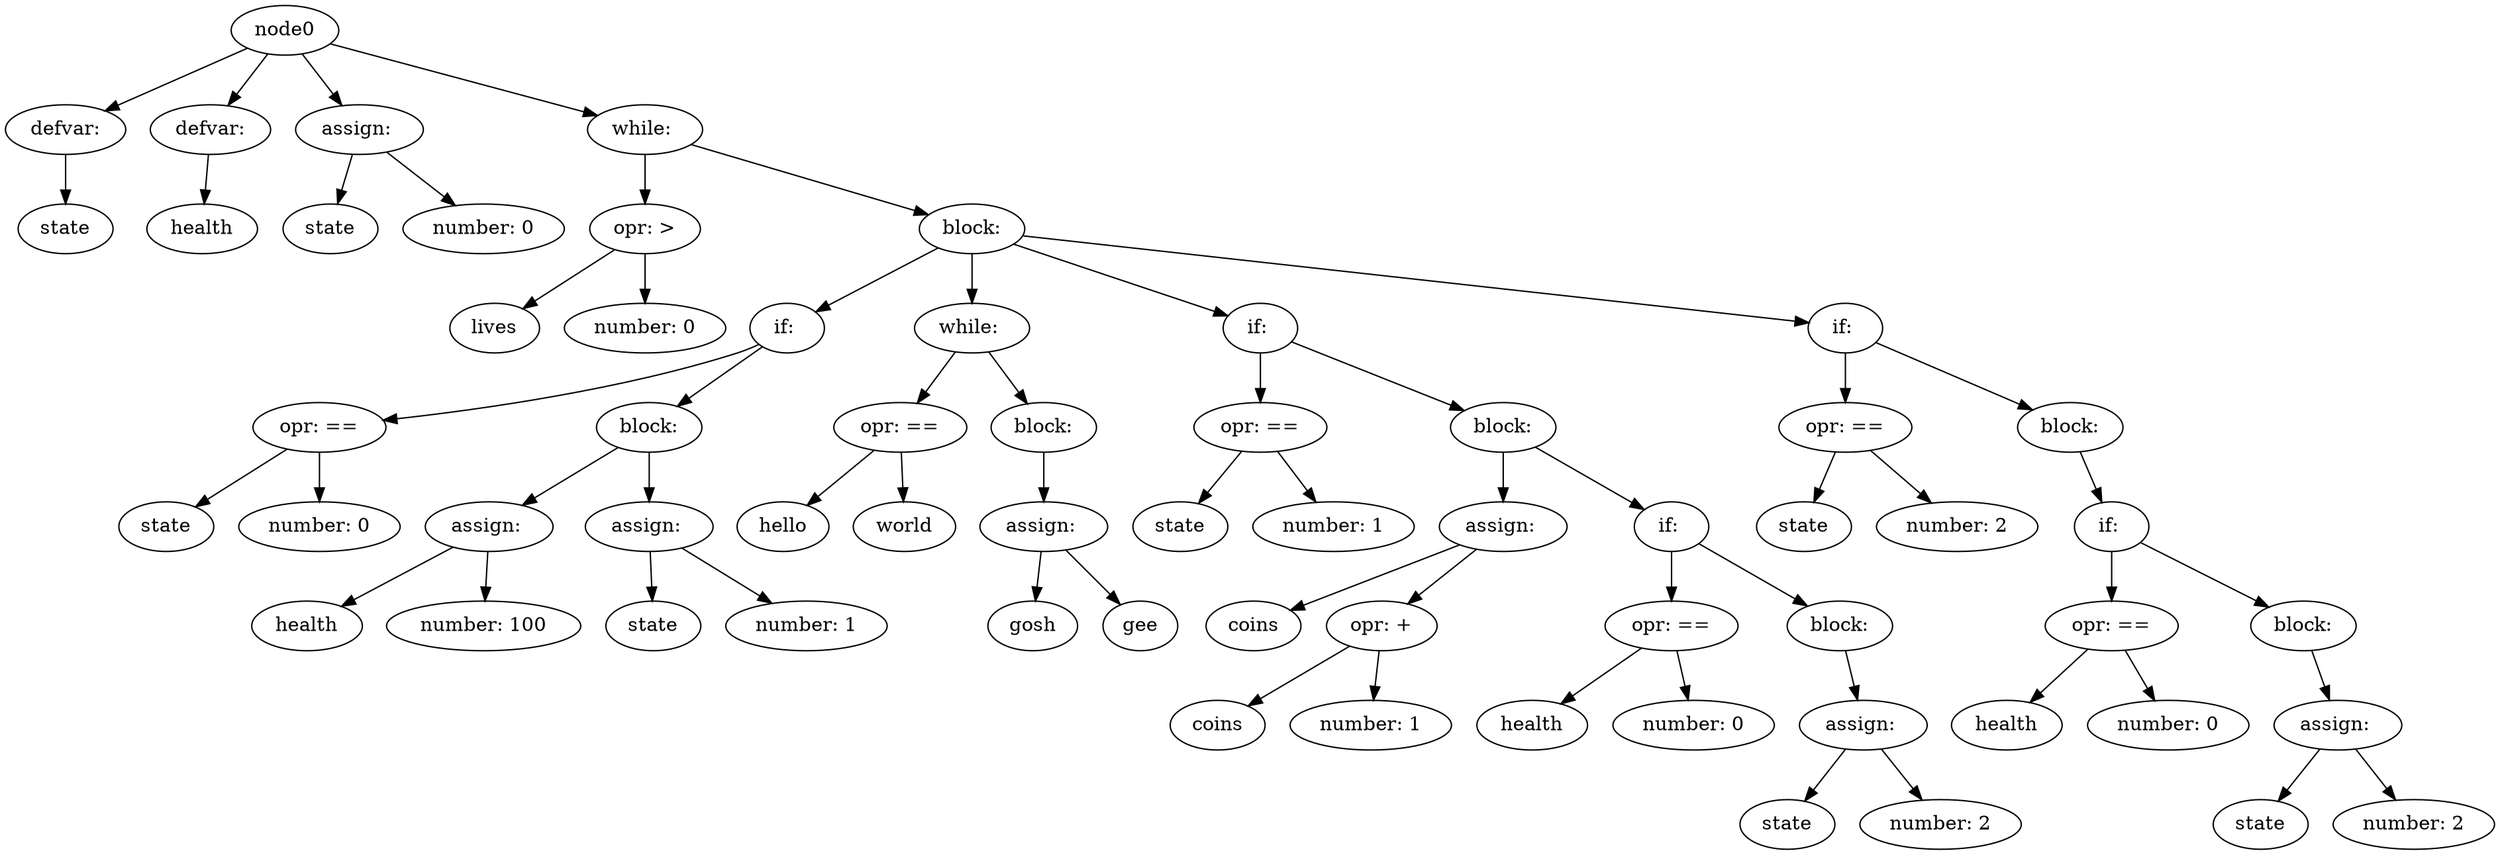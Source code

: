 digraph G {
node2 [ label = "defvar:" ];
node0 -> node2;
node1 [ label = "state"];
node2 -> node1;
node4 [ label = "defvar:" ];
node0 -> node4;
node3 [ label = "health"];
node4 -> node3;
node7 [ label = "assign: "];
node0 -> node7;
node5 [ label = "state"];
node7 -> node5;
node6 [ label = "number: 0"];
node7 -> node6;
node62 [ label = "while: "];
node0 -> node62;
node8 [ label = "lives"];
node10 -> node8;
node10 [ label = "opr: >"];
node9 [ label = "number: 0"];
node10 -> node9;
node62 -> node10;
node11 [ label = "block:" ];
node62 -> node11;
node22 [ label = "if: "];
node11 -> node22;
node12 [ label = "state"];
node14 -> node12;
node14 [ label = "opr: =="];
node13 [ label = "number: 0"];
node14 -> node13;
node22 -> node14;
node15 [ label = "block:" ];
node22 -> node15;
node18 [ label = "assign: "];
node15 -> node18;
node16 [ label = "health"];
node18 -> node16;
node17 [ label = "number: 100"];
node18 -> node17;
node21 [ label = "assign: "];
node15 -> node21;
node19 [ label = "state"];
node21 -> node19;
node20 [ label = "number: 1"];
node21 -> node20;
node30 [ label = "while: "];
node11 -> node30;
node23 [ label = "hello"];
node25 -> node23;
node25 [ label = "opr: =="];
node24 [ label = "world"];
node25 -> node24;
node30 -> node25;
node26 [ label = "block:" ];
node30 -> node26;
node29 [ label = "assign: "];
node26 -> node29;
node27 [ label = "gosh"];
node29 -> node27;
node28 [ label = "gee"];
node29 -> node28;
node48 [ label = "if: "];
node11 -> node48;
node31 [ label = "state"];
node33 -> node31;
node33 [ label = "opr: =="];
node32 [ label = "number: 1"];
node33 -> node32;
node48 -> node33;
node34 [ label = "block:" ];
node48 -> node34;
node39 [ label = "assign: "];
node34 -> node39;
node35 [ label = "coins"];
node39 -> node35;
node36 [ label = "coins"];
node38 -> node36;
node38 [ label = "opr: +"];
node37 [ label = "number: 1"];
node38 -> node37;
node39 -> node38;
node47 [ label = "if: "];
node34 -> node47;
node40 [ label = "health"];
node42 -> node40;
node42 [ label = "opr: =="];
node41 [ label = "number: 0"];
node42 -> node41;
node47 -> node42;
node43 [ label = "block:" ];
node47 -> node43;
node46 [ label = "assign: "];
node43 -> node46;
node44 [ label = "state"];
node46 -> node44;
node45 [ label = "number: 2"];
node46 -> node45;
node61 [ label = "if: "];
node11 -> node61;
node49 [ label = "state"];
node51 -> node49;
node51 [ label = "opr: =="];
node50 [ label = "number: 2"];
node51 -> node50;
node61 -> node51;
node52 [ label = "block:" ];
node61 -> node52;
node60 [ label = "if: "];
node52 -> node60;
node53 [ label = "health"];
node55 -> node53;
node55 [ label = "opr: =="];
node54 [ label = "number: 0"];
node55 -> node54;
node60 -> node55;
node56 [ label = "block:" ];
node60 -> node56;
node59 [ label = "assign: "];
node56 -> node59;
node57 [ label = "state"];
node59 -> node57;
node58 [ label = "number: 2"];
node59 -> node58;

}
